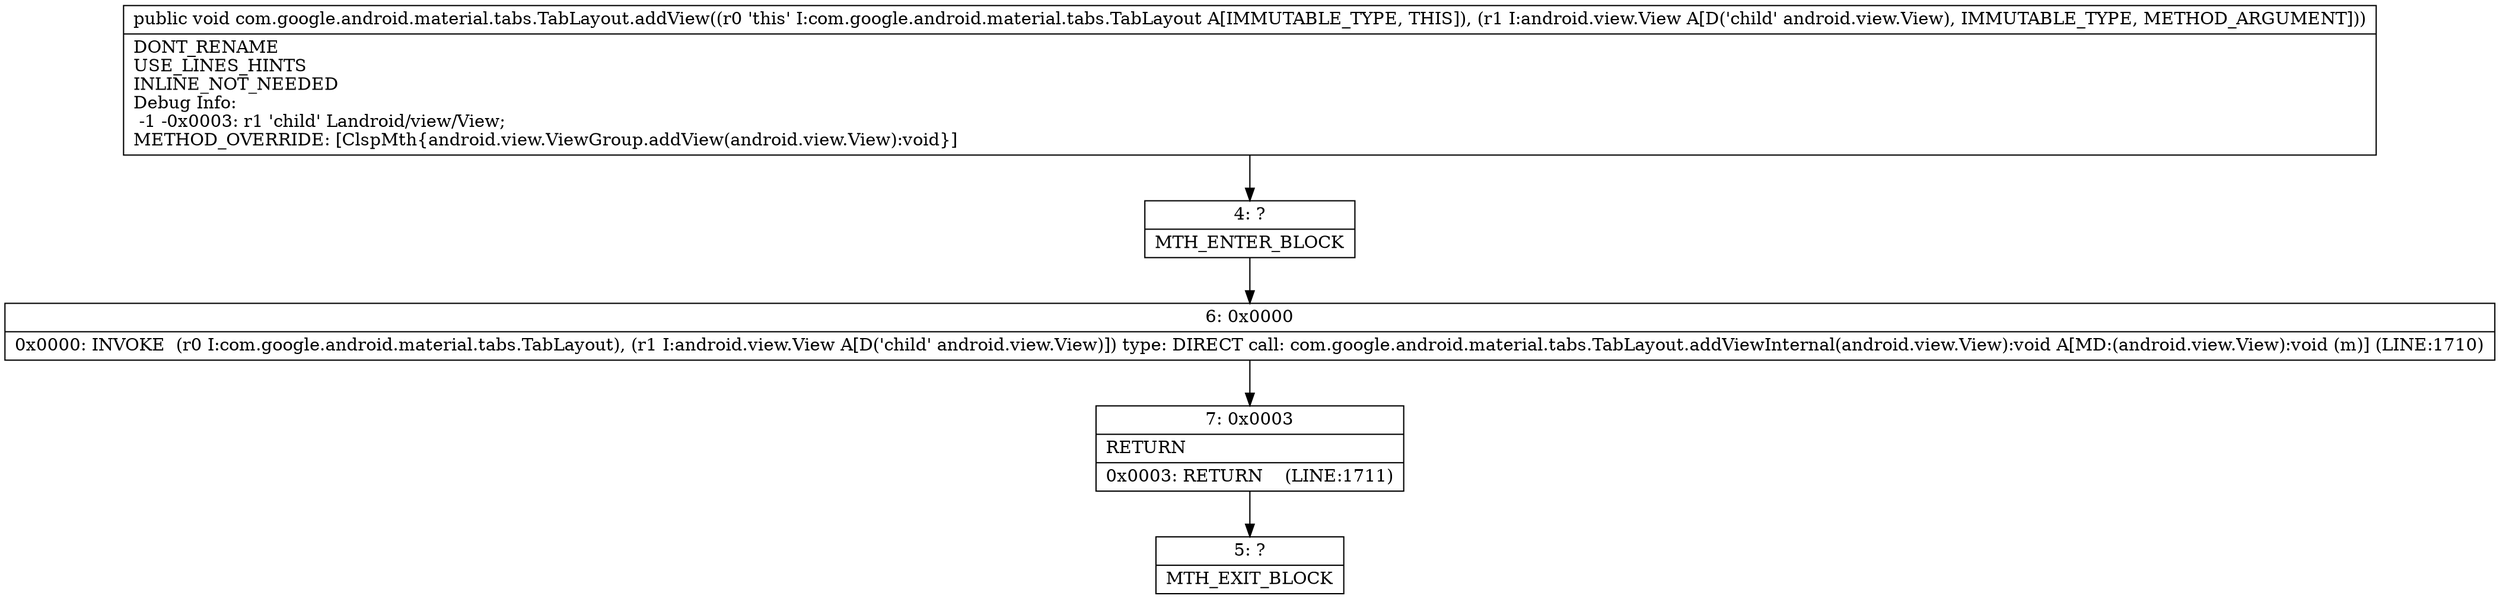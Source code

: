 digraph "CFG forcom.google.android.material.tabs.TabLayout.addView(Landroid\/view\/View;)V" {
Node_4 [shape=record,label="{4\:\ ?|MTH_ENTER_BLOCK\l}"];
Node_6 [shape=record,label="{6\:\ 0x0000|0x0000: INVOKE  (r0 I:com.google.android.material.tabs.TabLayout), (r1 I:android.view.View A[D('child' android.view.View)]) type: DIRECT call: com.google.android.material.tabs.TabLayout.addViewInternal(android.view.View):void A[MD:(android.view.View):void (m)] (LINE:1710)\l}"];
Node_7 [shape=record,label="{7\:\ 0x0003|RETURN\l|0x0003: RETURN    (LINE:1711)\l}"];
Node_5 [shape=record,label="{5\:\ ?|MTH_EXIT_BLOCK\l}"];
MethodNode[shape=record,label="{public void com.google.android.material.tabs.TabLayout.addView((r0 'this' I:com.google.android.material.tabs.TabLayout A[IMMUTABLE_TYPE, THIS]), (r1 I:android.view.View A[D('child' android.view.View), IMMUTABLE_TYPE, METHOD_ARGUMENT]))  | DONT_RENAME\lUSE_LINES_HINTS\lINLINE_NOT_NEEDED\lDebug Info:\l  \-1 \-0x0003: r1 'child' Landroid\/view\/View;\lMETHOD_OVERRIDE: [ClspMth\{android.view.ViewGroup.addView(android.view.View):void\}]\l}"];
MethodNode -> Node_4;Node_4 -> Node_6;
Node_6 -> Node_7;
Node_7 -> Node_5;
}

